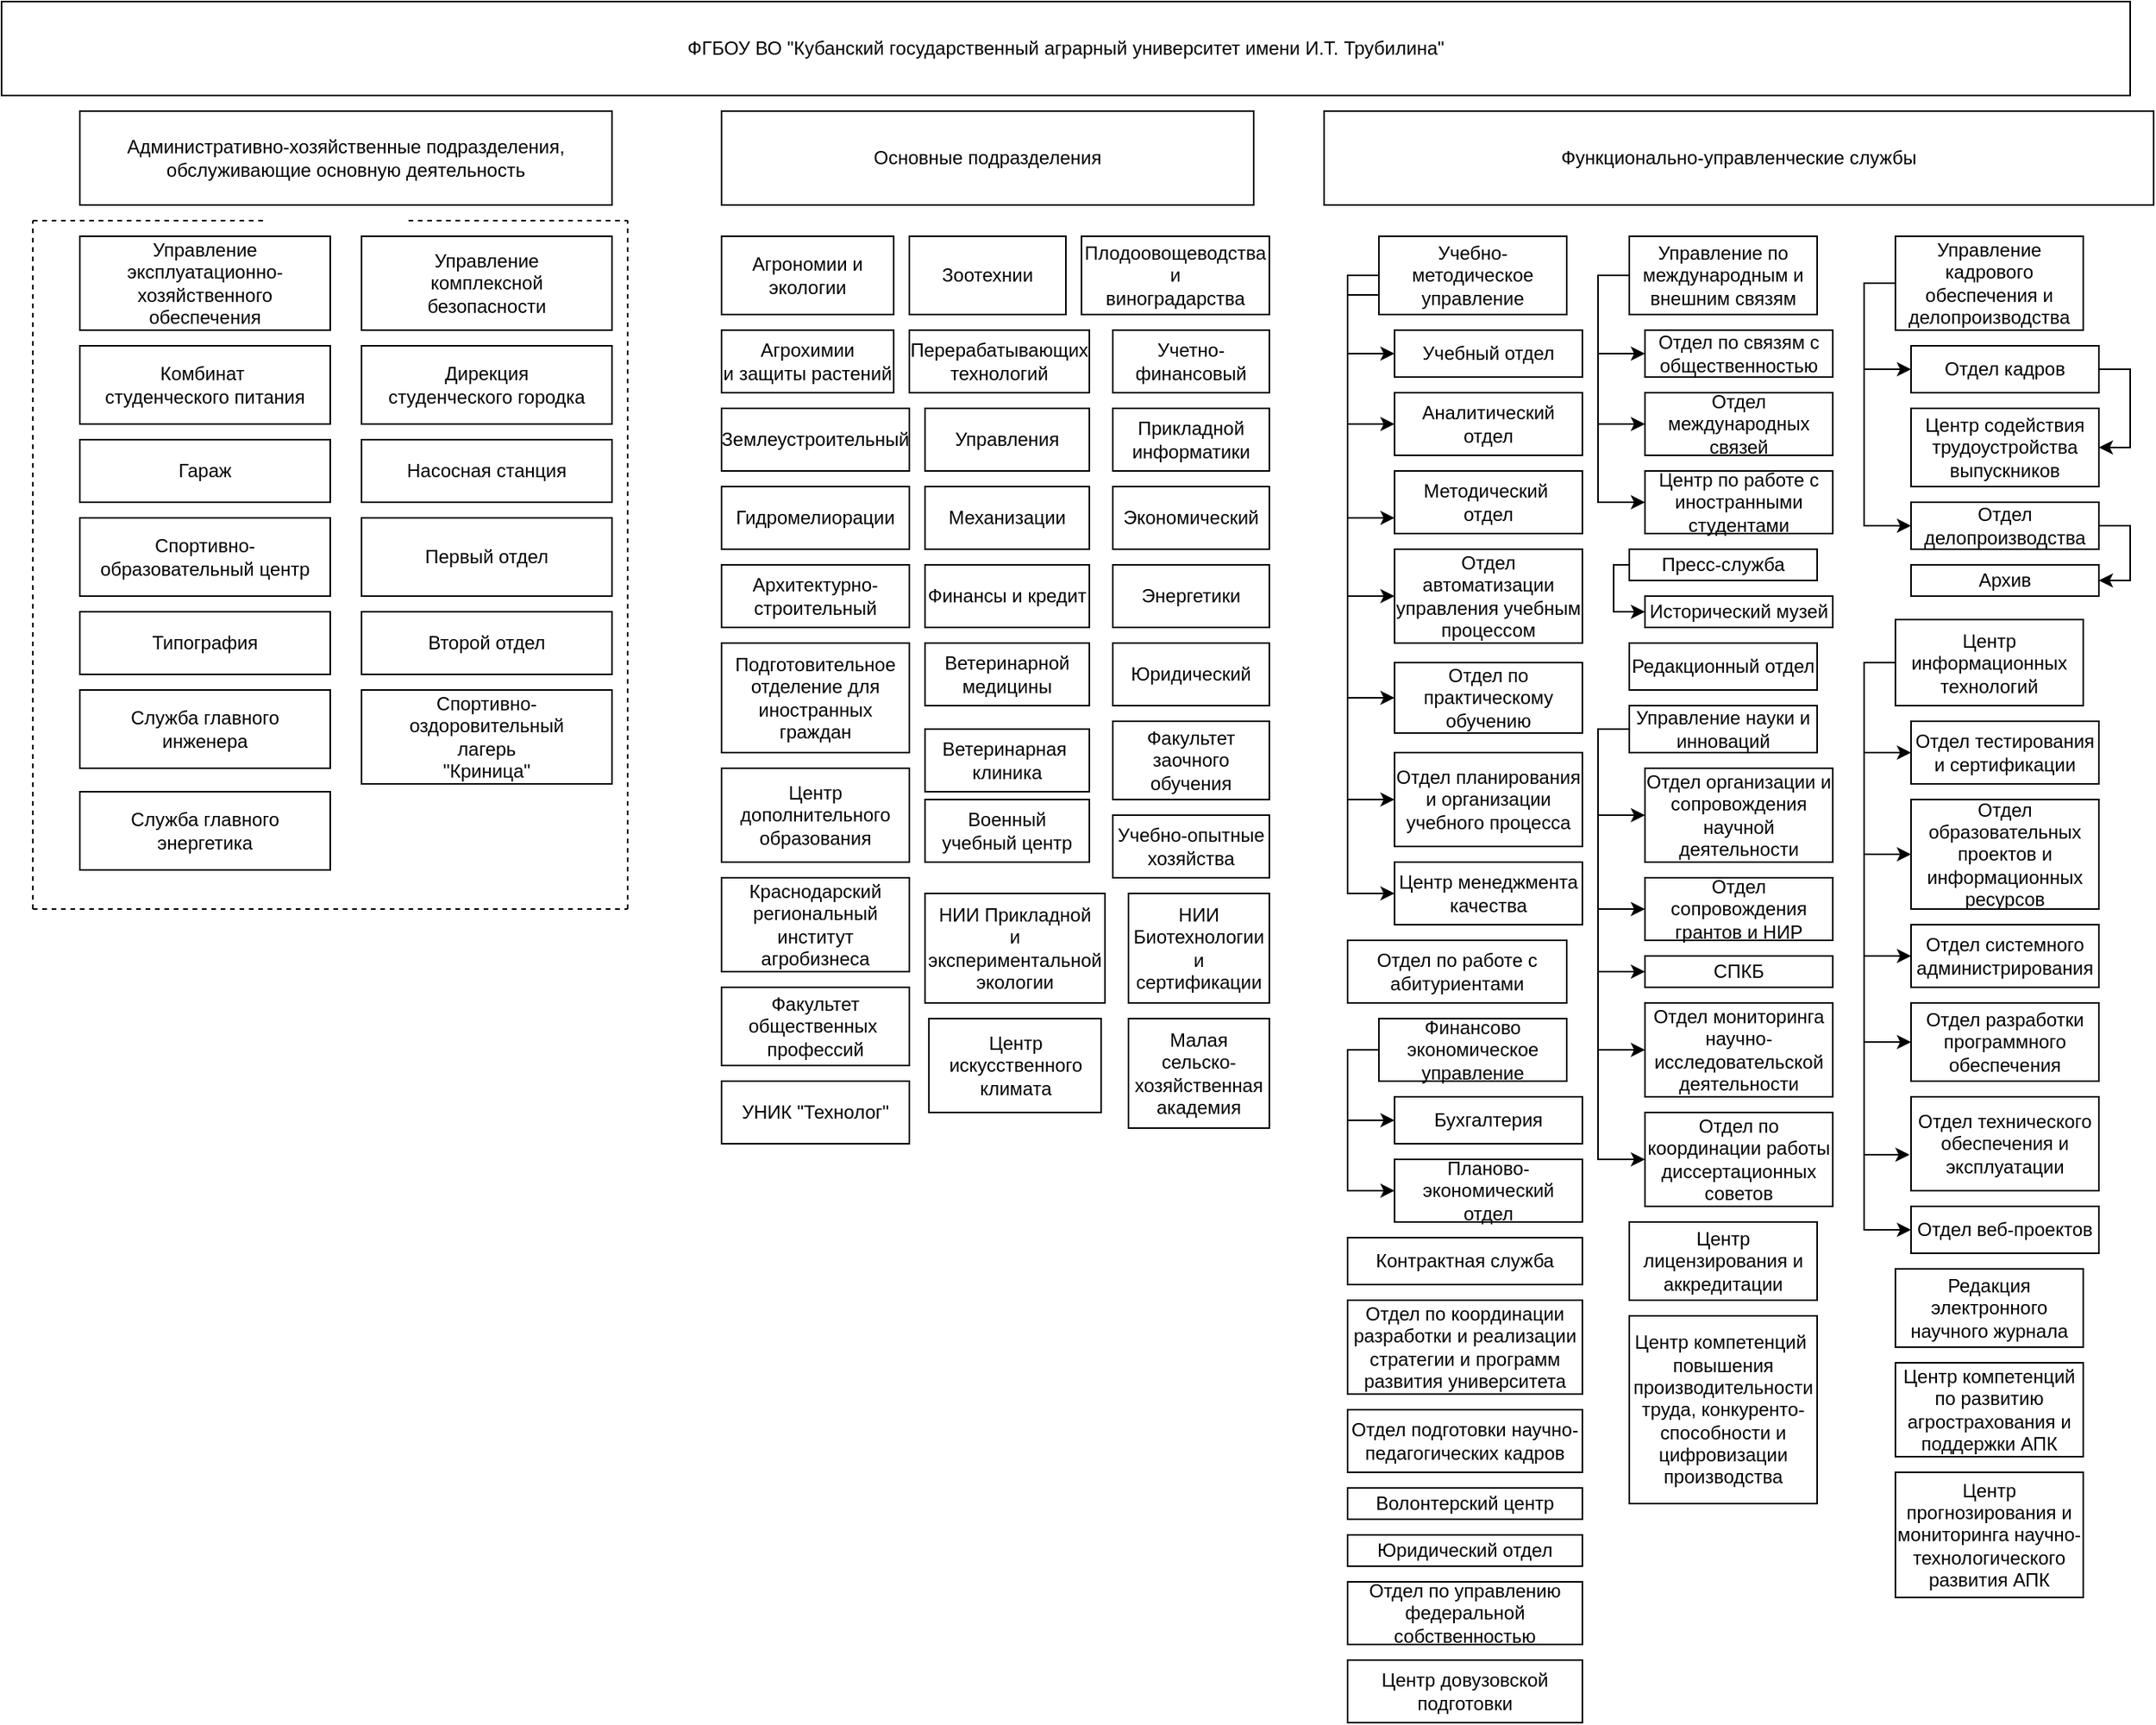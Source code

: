 <mxfile version="20.6.0" type="github">
  <diagram name="Page-1" id="b98fa263-6416-c6ec-5b7d-78bf54ef71d0">
    <mxGraphModel dx="1662" dy="802" grid="1" gridSize="10" guides="1" tooltips="1" connect="1" arrows="1" fold="1" page="1" pageScale="1.5" pageWidth="1169" pageHeight="826" background="none" math="0" shadow="0">
      <root>
        <mxCell id="0" style=";html=1;" />
        <mxCell id="1" style=";html=1;" parent="0" />
        <mxCell id="hcTSXzJrnQQSGbbqOwBM-1" value="ФГБОУ ВО &quot;Кубанский государственный аграрный университет имени И.Т. Трубилина&quot;" style="rounded=0;whiteSpace=wrap;html=1;" vertex="1" parent="1">
          <mxGeometry x="160" y="10" width="1360" height="60" as="geometry" />
        </mxCell>
        <mxCell id="hcTSXzJrnQQSGbbqOwBM-4" value="Административно-хозяйственные подразделения,&lt;br&gt;обслуживающие основную деятельность" style="rounded=0;whiteSpace=wrap;html=1;" vertex="1" parent="1">
          <mxGeometry x="210" y="80" width="340" height="60" as="geometry" />
        </mxCell>
        <mxCell id="hcTSXzJrnQQSGbbqOwBM-5" value="Основные подразделения" style="rounded=0;whiteSpace=wrap;html=1;" vertex="1" parent="1">
          <mxGeometry x="620" y="80" width="340" height="60" as="geometry" />
        </mxCell>
        <mxCell id="hcTSXzJrnQQSGbbqOwBM-6" value="Функционально-управленческие службы" style="rounded=0;whiteSpace=wrap;html=1;" vertex="1" parent="1">
          <mxGeometry x="1005" y="80" width="530" height="60" as="geometry" />
        </mxCell>
        <mxCell id="hcTSXzJrnQQSGbbqOwBM-7" value="Управление&lt;br&gt;эксплуатационно-&lt;br&gt;хозяйственного&lt;br&gt;обеспечения" style="rounded=0;whiteSpace=wrap;html=1;" vertex="1" parent="1">
          <mxGeometry x="210" y="160" width="160" height="60" as="geometry" />
        </mxCell>
        <mxCell id="hcTSXzJrnQQSGbbqOwBM-8" value="Управление&lt;br&gt;комплексной&lt;br&gt;безопасности" style="rounded=0;whiteSpace=wrap;html=1;" vertex="1" parent="1">
          <mxGeometry x="390" y="160" width="160" height="60" as="geometry" />
        </mxCell>
        <mxCell id="hcTSXzJrnQQSGbbqOwBM-9" value="Комбинат&amp;nbsp;&lt;br&gt;студенческого питания" style="rounded=0;whiteSpace=wrap;html=1;" vertex="1" parent="1">
          <mxGeometry x="210" y="230" width="160" height="50" as="geometry" />
        </mxCell>
        <mxCell id="hcTSXzJrnQQSGbbqOwBM-10" value="Дирекция&lt;br&gt;студенческого городка" style="rounded=0;whiteSpace=wrap;html=1;" vertex="1" parent="1">
          <mxGeometry x="390" y="230" width="160" height="50" as="geometry" />
        </mxCell>
        <mxCell id="hcTSXzJrnQQSGbbqOwBM-11" value="Гараж" style="rounded=0;whiteSpace=wrap;html=1;" vertex="1" parent="1">
          <mxGeometry x="210" y="290" width="160" height="40" as="geometry" />
        </mxCell>
        <mxCell id="hcTSXzJrnQQSGbbqOwBM-12" value="Насосная станция" style="rounded=0;whiteSpace=wrap;html=1;" vertex="1" parent="1">
          <mxGeometry x="390" y="290" width="160" height="40" as="geometry" />
        </mxCell>
        <mxCell id="hcTSXzJrnQQSGbbqOwBM-13" value="Спортивно-&lt;br&gt;образовательный центр" style="rounded=0;whiteSpace=wrap;html=1;" vertex="1" parent="1">
          <mxGeometry x="210" y="340" width="160" height="50" as="geometry" />
        </mxCell>
        <mxCell id="hcTSXzJrnQQSGbbqOwBM-14" value="Первый отдел" style="rounded=0;whiteSpace=wrap;html=1;" vertex="1" parent="1">
          <mxGeometry x="390" y="340" width="160" height="50" as="geometry" />
        </mxCell>
        <mxCell id="hcTSXzJrnQQSGbbqOwBM-15" value="Типография" style="rounded=0;whiteSpace=wrap;html=1;" vertex="1" parent="1">
          <mxGeometry x="210" y="400" width="160" height="40" as="geometry" />
        </mxCell>
        <mxCell id="hcTSXzJrnQQSGbbqOwBM-16" value="Второй отдел" style="rounded=0;whiteSpace=wrap;html=1;" vertex="1" parent="1">
          <mxGeometry x="390" y="400" width="160" height="40" as="geometry" />
        </mxCell>
        <mxCell id="hcTSXzJrnQQSGbbqOwBM-17" value="Служба главного&lt;br&gt;инженера" style="rounded=0;whiteSpace=wrap;html=1;" vertex="1" parent="1">
          <mxGeometry x="210" y="450" width="160" height="50" as="geometry" />
        </mxCell>
        <mxCell id="hcTSXzJrnQQSGbbqOwBM-18" value="Служба главного&lt;br&gt;энергетика" style="rounded=0;whiteSpace=wrap;html=1;" vertex="1" parent="1">
          <mxGeometry x="210" y="515" width="160" height="50" as="geometry" />
        </mxCell>
        <mxCell id="hcTSXzJrnQQSGbbqOwBM-19" value="Спортивно-&lt;br&gt;оздоровительный&lt;br&gt;лагерь&lt;br&gt;&quot;Криница&quot;" style="rounded=0;whiteSpace=wrap;html=1;" vertex="1" parent="1">
          <mxGeometry x="390" y="450" width="160" height="60" as="geometry" />
        </mxCell>
        <mxCell id="hcTSXzJrnQQSGbbqOwBM-20" value="Агрономии и&lt;br&gt;экологии" style="rounded=0;whiteSpace=wrap;html=1;" vertex="1" parent="1">
          <mxGeometry x="620" y="160" width="110" height="50" as="geometry" />
        </mxCell>
        <mxCell id="hcTSXzJrnQQSGbbqOwBM-21" value="Зоотехнии" style="rounded=0;whiteSpace=wrap;html=1;" vertex="1" parent="1">
          <mxGeometry x="740" y="160" width="100" height="50" as="geometry" />
        </mxCell>
        <mxCell id="hcTSXzJrnQQSGbbqOwBM-22" value="Плодоовощеводства&lt;br&gt;и&lt;br&gt;виноградарства" style="rounded=0;whiteSpace=wrap;html=1;" vertex="1" parent="1">
          <mxGeometry x="850" y="160" width="120" height="50" as="geometry" />
        </mxCell>
        <mxCell id="hcTSXzJrnQQSGbbqOwBM-24" value="Агрохимии&lt;br&gt;и защиты растений" style="rounded=0;whiteSpace=wrap;html=1;" vertex="1" parent="1">
          <mxGeometry x="620" y="220" width="110" height="40" as="geometry" />
        </mxCell>
        <mxCell id="hcTSXzJrnQQSGbbqOwBM-25" value="Перерабатывающих&lt;br&gt;технологий" style="rounded=0;whiteSpace=wrap;html=1;" vertex="1" parent="1">
          <mxGeometry x="740" y="220" width="115" height="40" as="geometry" />
        </mxCell>
        <mxCell id="hcTSXzJrnQQSGbbqOwBM-26" value="Учетно-&lt;br&gt;финансовый" style="rounded=0;whiteSpace=wrap;html=1;" vertex="1" parent="1">
          <mxGeometry x="870" y="220" width="100" height="40" as="geometry" />
        </mxCell>
        <mxCell id="hcTSXzJrnQQSGbbqOwBM-27" value="Землеустроительный" style="rounded=0;whiteSpace=wrap;html=1;" vertex="1" parent="1">
          <mxGeometry x="620" y="270" width="120" height="40" as="geometry" />
        </mxCell>
        <mxCell id="hcTSXzJrnQQSGbbqOwBM-28" value="Управления" style="rounded=0;whiteSpace=wrap;html=1;" vertex="1" parent="1">
          <mxGeometry x="750" y="270" width="105" height="40" as="geometry" />
        </mxCell>
        <mxCell id="hcTSXzJrnQQSGbbqOwBM-29" value="Прикладной&lt;br&gt;информатики" style="rounded=0;whiteSpace=wrap;html=1;" vertex="1" parent="1">
          <mxGeometry x="870" y="270" width="100" height="40" as="geometry" />
        </mxCell>
        <mxCell id="hcTSXzJrnQQSGbbqOwBM-30" value="Гидромелиорации" style="rounded=0;whiteSpace=wrap;html=1;" vertex="1" parent="1">
          <mxGeometry x="620" y="320" width="120" height="40" as="geometry" />
        </mxCell>
        <mxCell id="hcTSXzJrnQQSGbbqOwBM-31" value="Механизации" style="rounded=0;whiteSpace=wrap;html=1;" vertex="1" parent="1">
          <mxGeometry x="750" y="320" width="105" height="40" as="geometry" />
        </mxCell>
        <mxCell id="hcTSXzJrnQQSGbbqOwBM-32" value="Экономический" style="rounded=0;whiteSpace=wrap;html=1;" vertex="1" parent="1">
          <mxGeometry x="870" y="320" width="100" height="40" as="geometry" />
        </mxCell>
        <mxCell id="hcTSXzJrnQQSGbbqOwBM-33" value="Архитектурно-&lt;br&gt;строительный" style="rounded=0;whiteSpace=wrap;html=1;" vertex="1" parent="1">
          <mxGeometry x="620" y="370" width="120" height="40" as="geometry" />
        </mxCell>
        <mxCell id="hcTSXzJrnQQSGbbqOwBM-34" value="Финансы и кредит" style="rounded=0;whiteSpace=wrap;html=1;" vertex="1" parent="1">
          <mxGeometry x="750" y="370" width="105" height="40" as="geometry" />
        </mxCell>
        <mxCell id="hcTSXzJrnQQSGbbqOwBM-35" value="Энергетики" style="rounded=0;whiteSpace=wrap;html=1;" vertex="1" parent="1">
          <mxGeometry x="870" y="370" width="100" height="40" as="geometry" />
        </mxCell>
        <mxCell id="hcTSXzJrnQQSGbbqOwBM-36" value="Подготовительное&lt;br&gt;отделение для&lt;br&gt;иностранных&lt;br&gt;граждан" style="rounded=0;whiteSpace=wrap;html=1;" vertex="1" parent="1">
          <mxGeometry x="620" y="420" width="120" height="70" as="geometry" />
        </mxCell>
        <mxCell id="hcTSXzJrnQQSGbbqOwBM-37" value="Ветеринарной&lt;br&gt;медицины" style="rounded=0;whiteSpace=wrap;html=1;" vertex="1" parent="1">
          <mxGeometry x="750" y="420" width="105" height="40" as="geometry" />
        </mxCell>
        <mxCell id="hcTSXzJrnQQSGbbqOwBM-38" value="Юридический" style="rounded=0;whiteSpace=wrap;html=1;" vertex="1" parent="1">
          <mxGeometry x="870" y="420" width="100" height="40" as="geometry" />
        </mxCell>
        <mxCell id="hcTSXzJrnQQSGbbqOwBM-39" value="Центр&lt;br&gt;дополнительного&lt;br&gt;образования" style="rounded=0;whiteSpace=wrap;html=1;" vertex="1" parent="1">
          <mxGeometry x="620" y="500" width="120" height="60" as="geometry" />
        </mxCell>
        <mxCell id="hcTSXzJrnQQSGbbqOwBM-40" value="Ветеринарная&amp;nbsp;&lt;br&gt;клиника" style="rounded=0;whiteSpace=wrap;html=1;" vertex="1" parent="1">
          <mxGeometry x="750" y="475" width="105" height="40" as="geometry" />
        </mxCell>
        <mxCell id="hcTSXzJrnQQSGbbqOwBM-41" value="Факультет&lt;br&gt;заочного&lt;br&gt;обучения" style="rounded=0;whiteSpace=wrap;html=1;" vertex="1" parent="1">
          <mxGeometry x="870" y="470" width="100" height="50" as="geometry" />
        </mxCell>
        <mxCell id="hcTSXzJrnQQSGbbqOwBM-42" value="Краснодарский&lt;br&gt;региональный&lt;br&gt;институт&lt;br&gt;агробизнеса" style="rounded=0;whiteSpace=wrap;html=1;" vertex="1" parent="1">
          <mxGeometry x="620" y="570" width="120" height="60" as="geometry" />
        </mxCell>
        <mxCell id="hcTSXzJrnQQSGbbqOwBM-43" value="Военный&lt;br&gt;учебный центр" style="rounded=0;whiteSpace=wrap;html=1;" vertex="1" parent="1">
          <mxGeometry x="750" y="520" width="105" height="40" as="geometry" />
        </mxCell>
        <mxCell id="hcTSXzJrnQQSGbbqOwBM-44" value="Учебно-опытные&lt;br&gt;хозяйства" style="rounded=0;whiteSpace=wrap;html=1;" vertex="1" parent="1">
          <mxGeometry x="870" y="530" width="100" height="40" as="geometry" />
        </mxCell>
        <mxCell id="hcTSXzJrnQQSGbbqOwBM-45" value="Факультет&lt;br&gt;общественных&amp;nbsp;&lt;br&gt;профессий" style="rounded=0;whiteSpace=wrap;html=1;" vertex="1" parent="1">
          <mxGeometry x="620" y="640" width="120" height="50" as="geometry" />
        </mxCell>
        <mxCell id="hcTSXzJrnQQSGbbqOwBM-46" value="УНИК &quot;Технолог&quot;" style="rounded=0;whiteSpace=wrap;html=1;" vertex="1" parent="1">
          <mxGeometry x="620" y="700" width="120" height="40" as="geometry" />
        </mxCell>
        <mxCell id="hcTSXzJrnQQSGbbqOwBM-47" value="НИИ Прикладной&lt;br&gt;и&lt;br&gt;экспериментальной&lt;br&gt;экологии" style="rounded=0;whiteSpace=wrap;html=1;" vertex="1" parent="1">
          <mxGeometry x="750" y="580" width="115" height="70" as="geometry" />
        </mxCell>
        <mxCell id="hcTSXzJrnQQSGbbqOwBM-48" value="Центр&lt;br&gt;искусственного&lt;br&gt;климата" style="rounded=0;whiteSpace=wrap;html=1;" vertex="1" parent="1">
          <mxGeometry x="752.5" y="660" width="110" height="60" as="geometry" />
        </mxCell>
        <mxCell id="hcTSXzJrnQQSGbbqOwBM-49" value="НИИ&lt;br&gt;Биотехнологии&lt;br&gt;и&lt;br&gt;сертификации" style="rounded=0;whiteSpace=wrap;html=1;" vertex="1" parent="1">
          <mxGeometry x="880" y="580" width="90" height="70" as="geometry" />
        </mxCell>
        <mxCell id="hcTSXzJrnQQSGbbqOwBM-51" value="Малая&lt;br&gt;сельско-&lt;br&gt;хозяйственная академия" style="rounded=0;whiteSpace=wrap;html=1;" vertex="1" parent="1">
          <mxGeometry x="880" y="660" width="90" height="70" as="geometry" />
        </mxCell>
        <mxCell id="hcTSXzJrnQQSGbbqOwBM-58" style="edgeStyle=orthogonalEdgeStyle;rounded=0;orthogonalLoop=1;jettySize=auto;html=1;exitX=0;exitY=0.5;exitDx=0;exitDy=0;entryX=0;entryY=0.5;entryDx=0;entryDy=0;" edge="1" parent="1" source="hcTSXzJrnQQSGbbqOwBM-52" target="hcTSXzJrnQQSGbbqOwBM-53">
          <mxGeometry relative="1" as="geometry" />
        </mxCell>
        <mxCell id="hcTSXzJrnQQSGbbqOwBM-59" style="edgeStyle=orthogonalEdgeStyle;rounded=0;orthogonalLoop=1;jettySize=auto;html=1;exitX=0;exitY=0.5;exitDx=0;exitDy=0;entryX=0;entryY=0.5;entryDx=0;entryDy=0;" edge="1" parent="1" source="hcTSXzJrnQQSGbbqOwBM-52" target="hcTSXzJrnQQSGbbqOwBM-54">
          <mxGeometry relative="1" as="geometry" />
        </mxCell>
        <mxCell id="hcTSXzJrnQQSGbbqOwBM-60" style="edgeStyle=orthogonalEdgeStyle;rounded=0;orthogonalLoop=1;jettySize=auto;html=1;exitX=0;exitY=0.5;exitDx=0;exitDy=0;entryX=0;entryY=0.75;entryDx=0;entryDy=0;" edge="1" parent="1" source="hcTSXzJrnQQSGbbqOwBM-52" target="hcTSXzJrnQQSGbbqOwBM-55">
          <mxGeometry relative="1" as="geometry" />
        </mxCell>
        <mxCell id="hcTSXzJrnQQSGbbqOwBM-61" style="edgeStyle=orthogonalEdgeStyle;rounded=0;orthogonalLoop=1;jettySize=auto;html=1;exitX=0;exitY=0.75;exitDx=0;exitDy=0;entryX=0;entryY=0.5;entryDx=0;entryDy=0;" edge="1" parent="1" source="hcTSXzJrnQQSGbbqOwBM-52" target="hcTSXzJrnQQSGbbqOwBM-56">
          <mxGeometry relative="1" as="geometry" />
        </mxCell>
        <mxCell id="hcTSXzJrnQQSGbbqOwBM-62" style="edgeStyle=orthogonalEdgeStyle;rounded=0;orthogonalLoop=1;jettySize=auto;html=1;exitX=0;exitY=0.75;exitDx=0;exitDy=0;entryX=0;entryY=0.5;entryDx=0;entryDy=0;" edge="1" parent="1" source="hcTSXzJrnQQSGbbqOwBM-52" target="hcTSXzJrnQQSGbbqOwBM-57">
          <mxGeometry relative="1" as="geometry">
            <Array as="points">
              <mxPoint x="1020" y="198" />
              <mxPoint x="1020" y="455" />
            </Array>
          </mxGeometry>
        </mxCell>
        <mxCell id="hcTSXzJrnQQSGbbqOwBM-66" style="edgeStyle=orthogonalEdgeStyle;rounded=0;orthogonalLoop=1;jettySize=auto;html=1;exitX=0;exitY=0.5;exitDx=0;exitDy=0;entryX=0;entryY=0.5;entryDx=0;entryDy=0;" edge="1" parent="1" source="hcTSXzJrnQQSGbbqOwBM-52" target="hcTSXzJrnQQSGbbqOwBM-63">
          <mxGeometry relative="1" as="geometry" />
        </mxCell>
        <mxCell id="hcTSXzJrnQQSGbbqOwBM-67" style="edgeStyle=orthogonalEdgeStyle;rounded=0;orthogonalLoop=1;jettySize=auto;html=1;exitX=0;exitY=0.5;exitDx=0;exitDy=0;entryX=0;entryY=0.5;entryDx=0;entryDy=0;" edge="1" parent="1" source="hcTSXzJrnQQSGbbqOwBM-52" target="hcTSXzJrnQQSGbbqOwBM-64">
          <mxGeometry relative="1" as="geometry" />
        </mxCell>
        <mxCell id="hcTSXzJrnQQSGbbqOwBM-52" value="Учебно-методическое&lt;br&gt;управление" style="rounded=0;whiteSpace=wrap;html=1;" vertex="1" parent="1">
          <mxGeometry x="1040" y="160" width="120" height="50" as="geometry" />
        </mxCell>
        <mxCell id="hcTSXzJrnQQSGbbqOwBM-53" value="Учебный отдел" style="rounded=0;whiteSpace=wrap;html=1;" vertex="1" parent="1">
          <mxGeometry x="1050" y="220" width="120" height="30" as="geometry" />
        </mxCell>
        <mxCell id="hcTSXzJrnQQSGbbqOwBM-54" value="Аналитический&lt;br&gt;отдел" style="rounded=0;whiteSpace=wrap;html=1;" vertex="1" parent="1">
          <mxGeometry x="1050" y="260" width="120" height="40" as="geometry" />
        </mxCell>
        <mxCell id="hcTSXzJrnQQSGbbqOwBM-55" value="Методический&amp;nbsp;&lt;br&gt;отдел" style="rounded=0;whiteSpace=wrap;html=1;" vertex="1" parent="1">
          <mxGeometry x="1050" y="310" width="120" height="40" as="geometry" />
        </mxCell>
        <mxCell id="hcTSXzJrnQQSGbbqOwBM-56" value="Отдел автоматизации управления учебным процессом" style="rounded=0;whiteSpace=wrap;html=1;" vertex="1" parent="1">
          <mxGeometry x="1050" y="360" width="120" height="60" as="geometry" />
        </mxCell>
        <mxCell id="hcTSXzJrnQQSGbbqOwBM-57" value="Отдел по практическому обучению" style="rounded=0;whiteSpace=wrap;html=1;" vertex="1" parent="1">
          <mxGeometry x="1050" y="432.5" width="120" height="45" as="geometry" />
        </mxCell>
        <mxCell id="hcTSXzJrnQQSGbbqOwBM-63" value="Отдел планирования и организации учебного процесса" style="rounded=0;whiteSpace=wrap;html=1;" vertex="1" parent="1">
          <mxGeometry x="1050" y="490" width="120" height="60" as="geometry" />
        </mxCell>
        <mxCell id="hcTSXzJrnQQSGbbqOwBM-64" value="Центр менеджмента качества" style="rounded=0;whiteSpace=wrap;html=1;" vertex="1" parent="1">
          <mxGeometry x="1050" y="560" width="120" height="40" as="geometry" />
        </mxCell>
        <mxCell id="hcTSXzJrnQQSGbbqOwBM-68" value="Отдел по работе с абитуриентами" style="rounded=0;whiteSpace=wrap;html=1;" vertex="1" parent="1">
          <mxGeometry x="1020" y="610" width="140" height="40" as="geometry" />
        </mxCell>
        <mxCell id="hcTSXzJrnQQSGbbqOwBM-72" style="edgeStyle=orthogonalEdgeStyle;rounded=0;orthogonalLoop=1;jettySize=auto;html=1;exitX=0;exitY=0.5;exitDx=0;exitDy=0;entryX=0;entryY=0.5;entryDx=0;entryDy=0;" edge="1" parent="1" source="hcTSXzJrnQQSGbbqOwBM-69" target="hcTSXzJrnQQSGbbqOwBM-70">
          <mxGeometry relative="1" as="geometry" />
        </mxCell>
        <mxCell id="hcTSXzJrnQQSGbbqOwBM-73" style="edgeStyle=orthogonalEdgeStyle;rounded=0;orthogonalLoop=1;jettySize=auto;html=1;exitX=0;exitY=0.5;exitDx=0;exitDy=0;entryX=0;entryY=0.5;entryDx=0;entryDy=0;" edge="1" parent="1" source="hcTSXzJrnQQSGbbqOwBM-69" target="hcTSXzJrnQQSGbbqOwBM-71">
          <mxGeometry relative="1" as="geometry" />
        </mxCell>
        <mxCell id="hcTSXzJrnQQSGbbqOwBM-69" value="Финансово экономическое управление" style="rounded=0;whiteSpace=wrap;html=1;" vertex="1" parent="1">
          <mxGeometry x="1040" y="660" width="120" height="40" as="geometry" />
        </mxCell>
        <mxCell id="hcTSXzJrnQQSGbbqOwBM-70" value="Бухгалтерия" style="rounded=0;whiteSpace=wrap;html=1;" vertex="1" parent="1">
          <mxGeometry x="1050" y="710" width="120" height="30" as="geometry" />
        </mxCell>
        <mxCell id="hcTSXzJrnQQSGbbqOwBM-71" value="Планово-экономический отдел" style="rounded=0;whiteSpace=wrap;html=1;" vertex="1" parent="1">
          <mxGeometry x="1050" y="750" width="120" height="40" as="geometry" />
        </mxCell>
        <mxCell id="hcTSXzJrnQQSGbbqOwBM-74" value="Контрактная служба" style="rounded=0;whiteSpace=wrap;html=1;" vertex="1" parent="1">
          <mxGeometry x="1020" y="800" width="150" height="30" as="geometry" />
        </mxCell>
        <mxCell id="hcTSXzJrnQQSGbbqOwBM-75" value="Отдел по координации разработки и реализации стратегии и программ развития университета" style="rounded=0;whiteSpace=wrap;html=1;" vertex="1" parent="1">
          <mxGeometry x="1020" y="840" width="150" height="60" as="geometry" />
        </mxCell>
        <mxCell id="hcTSXzJrnQQSGbbqOwBM-76" value="Отдел подготовки научно- педагогических кадров" style="rounded=0;whiteSpace=wrap;html=1;" vertex="1" parent="1">
          <mxGeometry x="1020" y="910" width="150" height="40" as="geometry" />
        </mxCell>
        <mxCell id="hcTSXzJrnQQSGbbqOwBM-77" value="Волонтерский центр" style="rounded=0;whiteSpace=wrap;html=1;" vertex="1" parent="1">
          <mxGeometry x="1020" y="960" width="150" height="20" as="geometry" />
        </mxCell>
        <mxCell id="hcTSXzJrnQQSGbbqOwBM-78" value="Юридический отдел" style="rounded=0;whiteSpace=wrap;html=1;" vertex="1" parent="1">
          <mxGeometry x="1020" y="990" width="150" height="20" as="geometry" />
        </mxCell>
        <mxCell id="hcTSXzJrnQQSGbbqOwBM-79" value="Отдел по управлению федеральной собственностью" style="rounded=0;whiteSpace=wrap;html=1;" vertex="1" parent="1">
          <mxGeometry x="1020" y="1020" width="150" height="40" as="geometry" />
        </mxCell>
        <mxCell id="hcTSXzJrnQQSGbbqOwBM-80" value="Центр довузовской подготовки" style="rounded=0;whiteSpace=wrap;html=1;" vertex="1" parent="1">
          <mxGeometry x="1020" y="1070" width="150" height="40" as="geometry" />
        </mxCell>
        <mxCell id="hcTSXzJrnQQSGbbqOwBM-85" style="edgeStyle=orthogonalEdgeStyle;rounded=0;orthogonalLoop=1;jettySize=auto;html=1;exitX=0;exitY=0.5;exitDx=0;exitDy=0;entryX=0;entryY=0.5;entryDx=0;entryDy=0;" edge="1" parent="1" source="hcTSXzJrnQQSGbbqOwBM-81" target="hcTSXzJrnQQSGbbqOwBM-82">
          <mxGeometry relative="1" as="geometry" />
        </mxCell>
        <mxCell id="hcTSXzJrnQQSGbbqOwBM-86" style="edgeStyle=orthogonalEdgeStyle;rounded=0;orthogonalLoop=1;jettySize=auto;html=1;exitX=0;exitY=0.5;exitDx=0;exitDy=0;entryX=0;entryY=0.5;entryDx=0;entryDy=0;" edge="1" parent="1" source="hcTSXzJrnQQSGbbqOwBM-81" target="hcTSXzJrnQQSGbbqOwBM-83">
          <mxGeometry relative="1" as="geometry" />
        </mxCell>
        <mxCell id="hcTSXzJrnQQSGbbqOwBM-87" style="edgeStyle=orthogonalEdgeStyle;rounded=0;orthogonalLoop=1;jettySize=auto;html=1;exitX=0;exitY=0.5;exitDx=0;exitDy=0;entryX=0;entryY=0.5;entryDx=0;entryDy=0;" edge="1" parent="1" source="hcTSXzJrnQQSGbbqOwBM-81" target="hcTSXzJrnQQSGbbqOwBM-84">
          <mxGeometry relative="1" as="geometry" />
        </mxCell>
        <mxCell id="hcTSXzJrnQQSGbbqOwBM-81" value="Управление по международным и внешним связям" style="rounded=0;whiteSpace=wrap;html=1;" vertex="1" parent="1">
          <mxGeometry x="1200" y="160" width="120" height="50" as="geometry" />
        </mxCell>
        <mxCell id="hcTSXzJrnQQSGbbqOwBM-82" value="Отдел по связям с общественностью" style="rounded=0;whiteSpace=wrap;html=1;" vertex="1" parent="1">
          <mxGeometry x="1210" y="220" width="120" height="30" as="geometry" />
        </mxCell>
        <mxCell id="hcTSXzJrnQQSGbbqOwBM-83" value="Отдел международных связей" style="rounded=0;whiteSpace=wrap;html=1;" vertex="1" parent="1">
          <mxGeometry x="1210" y="260" width="120" height="40" as="geometry" />
        </mxCell>
        <mxCell id="hcTSXzJrnQQSGbbqOwBM-84" value="Центр по работе с иностранными студентами" style="rounded=0;whiteSpace=wrap;html=1;" vertex="1" parent="1">
          <mxGeometry x="1210" y="310" width="120" height="40" as="geometry" />
        </mxCell>
        <mxCell id="hcTSXzJrnQQSGbbqOwBM-91" style="edgeStyle=orthogonalEdgeStyle;rounded=0;orthogonalLoop=1;jettySize=auto;html=1;exitX=0;exitY=0.5;exitDx=0;exitDy=0;entryX=0;entryY=0.5;entryDx=0;entryDy=0;" edge="1" parent="1" source="hcTSXzJrnQQSGbbqOwBM-88" target="hcTSXzJrnQQSGbbqOwBM-89">
          <mxGeometry relative="1" as="geometry">
            <Array as="points">
              <mxPoint x="1190" y="370" />
              <mxPoint x="1190" y="400" />
            </Array>
          </mxGeometry>
        </mxCell>
        <mxCell id="hcTSXzJrnQQSGbbqOwBM-88" value="Пресс-служба" style="rounded=0;whiteSpace=wrap;html=1;" vertex="1" parent="1">
          <mxGeometry x="1200" y="360" width="120" height="20" as="geometry" />
        </mxCell>
        <mxCell id="hcTSXzJrnQQSGbbqOwBM-89" value="Исторический музей" style="rounded=0;whiteSpace=wrap;html=1;" vertex="1" parent="1">
          <mxGeometry x="1210" y="390" width="120" height="20" as="geometry" />
        </mxCell>
        <mxCell id="hcTSXzJrnQQSGbbqOwBM-92" value="Редакционный отдел" style="rounded=0;whiteSpace=wrap;html=1;" vertex="1" parent="1">
          <mxGeometry x="1200" y="420" width="120" height="30" as="geometry" />
        </mxCell>
        <mxCell id="hcTSXzJrnQQSGbbqOwBM-99" style="edgeStyle=orthogonalEdgeStyle;rounded=0;orthogonalLoop=1;jettySize=auto;html=1;exitX=0;exitY=0.5;exitDx=0;exitDy=0;entryX=0;entryY=0.5;entryDx=0;entryDy=0;" edge="1" parent="1" source="hcTSXzJrnQQSGbbqOwBM-93" target="hcTSXzJrnQQSGbbqOwBM-94">
          <mxGeometry relative="1" as="geometry" />
        </mxCell>
        <mxCell id="hcTSXzJrnQQSGbbqOwBM-100" style="edgeStyle=orthogonalEdgeStyle;rounded=0;orthogonalLoop=1;jettySize=auto;html=1;exitX=0;exitY=0.5;exitDx=0;exitDy=0;entryX=0;entryY=0.5;entryDx=0;entryDy=0;" edge="1" parent="1" source="hcTSXzJrnQQSGbbqOwBM-93" target="hcTSXzJrnQQSGbbqOwBM-95">
          <mxGeometry relative="1" as="geometry" />
        </mxCell>
        <mxCell id="hcTSXzJrnQQSGbbqOwBM-101" style="edgeStyle=orthogonalEdgeStyle;rounded=0;orthogonalLoop=1;jettySize=auto;html=1;exitX=0;exitY=0.5;exitDx=0;exitDy=0;entryX=0;entryY=0.5;entryDx=0;entryDy=0;" edge="1" parent="1" source="hcTSXzJrnQQSGbbqOwBM-93" target="hcTSXzJrnQQSGbbqOwBM-96">
          <mxGeometry relative="1" as="geometry" />
        </mxCell>
        <mxCell id="hcTSXzJrnQQSGbbqOwBM-102" style="edgeStyle=orthogonalEdgeStyle;rounded=0;orthogonalLoop=1;jettySize=auto;html=1;exitX=0;exitY=0.5;exitDx=0;exitDy=0;entryX=0;entryY=0.5;entryDx=0;entryDy=0;" edge="1" parent="1" source="hcTSXzJrnQQSGbbqOwBM-93" target="hcTSXzJrnQQSGbbqOwBM-97">
          <mxGeometry relative="1" as="geometry" />
        </mxCell>
        <mxCell id="hcTSXzJrnQQSGbbqOwBM-103" style="edgeStyle=orthogonalEdgeStyle;rounded=0;orthogonalLoop=1;jettySize=auto;html=1;exitX=0;exitY=0.5;exitDx=0;exitDy=0;entryX=0;entryY=0.5;entryDx=0;entryDy=0;" edge="1" parent="1" source="hcTSXzJrnQQSGbbqOwBM-93" target="hcTSXzJrnQQSGbbqOwBM-98">
          <mxGeometry relative="1" as="geometry" />
        </mxCell>
        <mxCell id="hcTSXzJrnQQSGbbqOwBM-93" value="Управление науки и инноваций" style="rounded=0;whiteSpace=wrap;html=1;" vertex="1" parent="1">
          <mxGeometry x="1200" y="460" width="120" height="30" as="geometry" />
        </mxCell>
        <mxCell id="hcTSXzJrnQQSGbbqOwBM-94" value="Отдел организации и сопровождения научной деятельности" style="rounded=0;whiteSpace=wrap;html=1;" vertex="1" parent="1">
          <mxGeometry x="1210" y="500" width="120" height="60" as="geometry" />
        </mxCell>
        <mxCell id="hcTSXzJrnQQSGbbqOwBM-95" value="Отдел сопровождения грантов и НИР" style="rounded=0;whiteSpace=wrap;html=1;" vertex="1" parent="1">
          <mxGeometry x="1210" y="570" width="120" height="40" as="geometry" />
        </mxCell>
        <mxCell id="hcTSXzJrnQQSGbbqOwBM-96" value="СПКБ" style="rounded=0;whiteSpace=wrap;html=1;" vertex="1" parent="1">
          <mxGeometry x="1210" y="620" width="120" height="20" as="geometry" />
        </mxCell>
        <mxCell id="hcTSXzJrnQQSGbbqOwBM-97" value="Отдел мониторинга научно-исследовательской деятельности" style="rounded=0;whiteSpace=wrap;html=1;" vertex="1" parent="1">
          <mxGeometry x="1210" y="650" width="120" height="60" as="geometry" />
        </mxCell>
        <mxCell id="hcTSXzJrnQQSGbbqOwBM-98" value="Отдел по координации работы диссертационных советов" style="rounded=0;whiteSpace=wrap;html=1;" vertex="1" parent="1">
          <mxGeometry x="1210" y="720" width="120" height="60" as="geometry" />
        </mxCell>
        <mxCell id="hcTSXzJrnQQSGbbqOwBM-104" value="Центр лицензирования и аккредитации" style="rounded=0;whiteSpace=wrap;html=1;" vertex="1" parent="1">
          <mxGeometry x="1200" y="790" width="120" height="50" as="geometry" />
        </mxCell>
        <mxCell id="hcTSXzJrnQQSGbbqOwBM-105" value="Центр компетенций&amp;nbsp; повышения производительности труда, конкуренто-&lt;br&gt;способности и цифровизации производства" style="rounded=0;whiteSpace=wrap;html=1;" vertex="1" parent="1">
          <mxGeometry x="1200" y="850" width="120" height="120" as="geometry" />
        </mxCell>
        <mxCell id="hcTSXzJrnQQSGbbqOwBM-110" style="edgeStyle=orthogonalEdgeStyle;rounded=0;orthogonalLoop=1;jettySize=auto;html=1;exitX=0;exitY=0.5;exitDx=0;exitDy=0;entryX=0;entryY=0.5;entryDx=0;entryDy=0;" edge="1" parent="1" source="hcTSXzJrnQQSGbbqOwBM-106" target="hcTSXzJrnQQSGbbqOwBM-107">
          <mxGeometry relative="1" as="geometry" />
        </mxCell>
        <mxCell id="hcTSXzJrnQQSGbbqOwBM-112" style="edgeStyle=orthogonalEdgeStyle;rounded=0;orthogonalLoop=1;jettySize=auto;html=1;exitX=0;exitY=0.5;exitDx=0;exitDy=0;entryX=0;entryY=0.5;entryDx=0;entryDy=0;" edge="1" parent="1" source="hcTSXzJrnQQSGbbqOwBM-106" target="hcTSXzJrnQQSGbbqOwBM-111">
          <mxGeometry relative="1" as="geometry" />
        </mxCell>
        <mxCell id="hcTSXzJrnQQSGbbqOwBM-106" value="Управление кадрового обеспечения и делопроизводства" style="rounded=0;whiteSpace=wrap;html=1;" vertex="1" parent="1">
          <mxGeometry x="1370" y="160" width="120" height="60" as="geometry" />
        </mxCell>
        <mxCell id="hcTSXzJrnQQSGbbqOwBM-109" style="edgeStyle=orthogonalEdgeStyle;rounded=0;orthogonalLoop=1;jettySize=auto;html=1;exitX=1;exitY=0.5;exitDx=0;exitDy=0;entryX=1;entryY=0.5;entryDx=0;entryDy=0;" edge="1" parent="1" source="hcTSXzJrnQQSGbbqOwBM-107" target="hcTSXzJrnQQSGbbqOwBM-108">
          <mxGeometry relative="1" as="geometry" />
        </mxCell>
        <mxCell id="hcTSXzJrnQQSGbbqOwBM-107" value="Отдел кадров" style="rounded=0;whiteSpace=wrap;html=1;" vertex="1" parent="1">
          <mxGeometry x="1380" y="230" width="120" height="30" as="geometry" />
        </mxCell>
        <mxCell id="hcTSXzJrnQQSGbbqOwBM-108" value="Центр содействия трудоустройства выпускников" style="rounded=0;whiteSpace=wrap;html=1;" vertex="1" parent="1">
          <mxGeometry x="1380" y="270" width="120" height="50" as="geometry" />
        </mxCell>
        <mxCell id="hcTSXzJrnQQSGbbqOwBM-114" style="edgeStyle=orthogonalEdgeStyle;rounded=0;orthogonalLoop=1;jettySize=auto;html=1;exitX=1;exitY=0.5;exitDx=0;exitDy=0;entryX=1;entryY=0.5;entryDx=0;entryDy=0;" edge="1" parent="1" source="hcTSXzJrnQQSGbbqOwBM-111" target="hcTSXzJrnQQSGbbqOwBM-113">
          <mxGeometry relative="1" as="geometry">
            <Array as="points">
              <mxPoint x="1520" y="345" />
              <mxPoint x="1520" y="380" />
            </Array>
          </mxGeometry>
        </mxCell>
        <mxCell id="hcTSXzJrnQQSGbbqOwBM-111" value="Отдел делопроизводства" style="rounded=0;whiteSpace=wrap;html=1;" vertex="1" parent="1">
          <mxGeometry x="1380" y="330" width="120" height="30" as="geometry" />
        </mxCell>
        <mxCell id="hcTSXzJrnQQSGbbqOwBM-113" value="Архив" style="rounded=0;whiteSpace=wrap;html=1;" vertex="1" parent="1">
          <mxGeometry x="1380" y="370" width="120" height="20" as="geometry" />
        </mxCell>
        <mxCell id="hcTSXzJrnQQSGbbqOwBM-121" style="edgeStyle=orthogonalEdgeStyle;rounded=0;orthogonalLoop=1;jettySize=auto;html=1;exitX=0;exitY=0.5;exitDx=0;exitDy=0;entryX=0;entryY=0.5;entryDx=0;entryDy=0;" edge="1" parent="1" source="hcTSXzJrnQQSGbbqOwBM-115" target="hcTSXzJrnQQSGbbqOwBM-116">
          <mxGeometry relative="1" as="geometry" />
        </mxCell>
        <mxCell id="hcTSXzJrnQQSGbbqOwBM-122" style="edgeStyle=orthogonalEdgeStyle;rounded=0;orthogonalLoop=1;jettySize=auto;html=1;exitX=0;exitY=0.5;exitDx=0;exitDy=0;entryX=0;entryY=0.5;entryDx=0;entryDy=0;" edge="1" parent="1" source="hcTSXzJrnQQSGbbqOwBM-115" target="hcTSXzJrnQQSGbbqOwBM-117">
          <mxGeometry relative="1" as="geometry" />
        </mxCell>
        <mxCell id="hcTSXzJrnQQSGbbqOwBM-123" style="edgeStyle=orthogonalEdgeStyle;rounded=0;orthogonalLoop=1;jettySize=auto;html=1;exitX=0;exitY=0.5;exitDx=0;exitDy=0;entryX=0;entryY=0.5;entryDx=0;entryDy=0;" edge="1" parent="1" source="hcTSXzJrnQQSGbbqOwBM-115" target="hcTSXzJrnQQSGbbqOwBM-118">
          <mxGeometry relative="1" as="geometry" />
        </mxCell>
        <mxCell id="hcTSXzJrnQQSGbbqOwBM-124" style="edgeStyle=orthogonalEdgeStyle;rounded=0;orthogonalLoop=1;jettySize=auto;html=1;exitX=0;exitY=0.5;exitDx=0;exitDy=0;entryX=0;entryY=0.5;entryDx=0;entryDy=0;" edge="1" parent="1" source="hcTSXzJrnQQSGbbqOwBM-115" target="hcTSXzJrnQQSGbbqOwBM-119">
          <mxGeometry relative="1" as="geometry" />
        </mxCell>
        <mxCell id="hcTSXzJrnQQSGbbqOwBM-125" style="edgeStyle=orthogonalEdgeStyle;rounded=0;orthogonalLoop=1;jettySize=auto;html=1;exitX=0;exitY=0.5;exitDx=0;exitDy=0;entryX=-0.008;entryY=0.617;entryDx=0;entryDy=0;entryPerimeter=0;" edge="1" parent="1" source="hcTSXzJrnQQSGbbqOwBM-115" target="hcTSXzJrnQQSGbbqOwBM-120">
          <mxGeometry relative="1" as="geometry" />
        </mxCell>
        <mxCell id="hcTSXzJrnQQSGbbqOwBM-127" style="edgeStyle=orthogonalEdgeStyle;rounded=0;orthogonalLoop=1;jettySize=auto;html=1;exitX=0;exitY=0.5;exitDx=0;exitDy=0;entryX=0;entryY=0.5;entryDx=0;entryDy=0;" edge="1" parent="1" source="hcTSXzJrnQQSGbbqOwBM-115" target="hcTSXzJrnQQSGbbqOwBM-126">
          <mxGeometry relative="1" as="geometry" />
        </mxCell>
        <mxCell id="hcTSXzJrnQQSGbbqOwBM-115" value="Центр информационных технологий" style="rounded=0;whiteSpace=wrap;html=1;" vertex="1" parent="1">
          <mxGeometry x="1370" y="405" width="120" height="55" as="geometry" />
        </mxCell>
        <mxCell id="hcTSXzJrnQQSGbbqOwBM-116" value="Отдел тестирования и сертификации" style="rounded=0;whiteSpace=wrap;html=1;" vertex="1" parent="1">
          <mxGeometry x="1380" y="470" width="120" height="40" as="geometry" />
        </mxCell>
        <mxCell id="hcTSXzJrnQQSGbbqOwBM-117" value="Отдел образовательных проектов и информационных ресурсов" style="rounded=0;whiteSpace=wrap;html=1;" vertex="1" parent="1">
          <mxGeometry x="1380" y="520" width="120" height="70" as="geometry" />
        </mxCell>
        <mxCell id="hcTSXzJrnQQSGbbqOwBM-118" value="Отдел системного администрирования" style="rounded=0;whiteSpace=wrap;html=1;" vertex="1" parent="1">
          <mxGeometry x="1380" y="600" width="120" height="40" as="geometry" />
        </mxCell>
        <mxCell id="hcTSXzJrnQQSGbbqOwBM-119" value="Отдел разработки программного обеспечения" style="rounded=0;whiteSpace=wrap;html=1;" vertex="1" parent="1">
          <mxGeometry x="1380" y="650" width="120" height="50" as="geometry" />
        </mxCell>
        <mxCell id="hcTSXzJrnQQSGbbqOwBM-120" value="Отдел технического обеспечения и эксплуатации" style="rounded=0;whiteSpace=wrap;html=1;" vertex="1" parent="1">
          <mxGeometry x="1380" y="710" width="120" height="60" as="geometry" />
        </mxCell>
        <mxCell id="hcTSXzJrnQQSGbbqOwBM-126" value="Отдел веб-проектов" style="rounded=0;whiteSpace=wrap;html=1;" vertex="1" parent="1">
          <mxGeometry x="1380" y="780" width="120" height="30" as="geometry" />
        </mxCell>
        <mxCell id="hcTSXzJrnQQSGbbqOwBM-128" value="Редакция электронного научного журнала" style="rounded=0;whiteSpace=wrap;html=1;" vertex="1" parent="1">
          <mxGeometry x="1370" y="820" width="120" height="50" as="geometry" />
        </mxCell>
        <mxCell id="hcTSXzJrnQQSGbbqOwBM-129" value="Центр компетенций по развитию агрострахования и поддержки АПК" style="rounded=0;whiteSpace=wrap;html=1;" vertex="1" parent="1">
          <mxGeometry x="1370" y="880" width="120" height="60" as="geometry" />
        </mxCell>
        <mxCell id="hcTSXzJrnQQSGbbqOwBM-130" value="Центр прогнозирования и мониторинга научно- технологического развития АПК" style="rounded=0;whiteSpace=wrap;html=1;" vertex="1" parent="1">
          <mxGeometry x="1370" y="950" width="120" height="80" as="geometry" />
        </mxCell>
        <mxCell id="hcTSXzJrnQQSGbbqOwBM-135" value="" style="endArrow=none;dashed=1;html=1;rounded=0;" edge="1" parent="1">
          <mxGeometry width="50" height="50" relative="1" as="geometry">
            <mxPoint x="180" y="590" as="sourcePoint" />
            <mxPoint x="560" y="590" as="targetPoint" />
          </mxGeometry>
        </mxCell>
        <mxCell id="hcTSXzJrnQQSGbbqOwBM-136" value="" style="endArrow=none;dashed=1;html=1;rounded=0;" edge="1" parent="1">
          <mxGeometry width="50" height="50" relative="1" as="geometry">
            <mxPoint x="560" y="590" as="sourcePoint" />
            <mxPoint x="560" y="150" as="targetPoint" />
          </mxGeometry>
        </mxCell>
        <mxCell id="hcTSXzJrnQQSGbbqOwBM-139" value="" style="endArrow=none;dashed=1;html=1;rounded=0;" edge="1" parent="1">
          <mxGeometry width="50" height="50" relative="1" as="geometry">
            <mxPoint x="180" y="590" as="sourcePoint" />
            <mxPoint x="180" y="150" as="targetPoint" />
          </mxGeometry>
        </mxCell>
        <mxCell id="hcTSXzJrnQQSGbbqOwBM-140" value="" style="endArrow=none;dashed=1;html=1;rounded=0;" edge="1" parent="1">
          <mxGeometry width="50" height="50" relative="1" as="geometry">
            <mxPoint x="420" y="150" as="sourcePoint" />
            <mxPoint x="560" y="150" as="targetPoint" />
          </mxGeometry>
        </mxCell>
        <mxCell id="hcTSXzJrnQQSGbbqOwBM-141" value="" style="endArrow=none;dashed=1;html=1;rounded=0;" edge="1" parent="1">
          <mxGeometry width="50" height="50" relative="1" as="geometry">
            <mxPoint x="180" y="150" as="sourcePoint" />
            <mxPoint x="330" y="150" as="targetPoint" />
          </mxGeometry>
        </mxCell>
      </root>
    </mxGraphModel>
  </diagram>
</mxfile>
